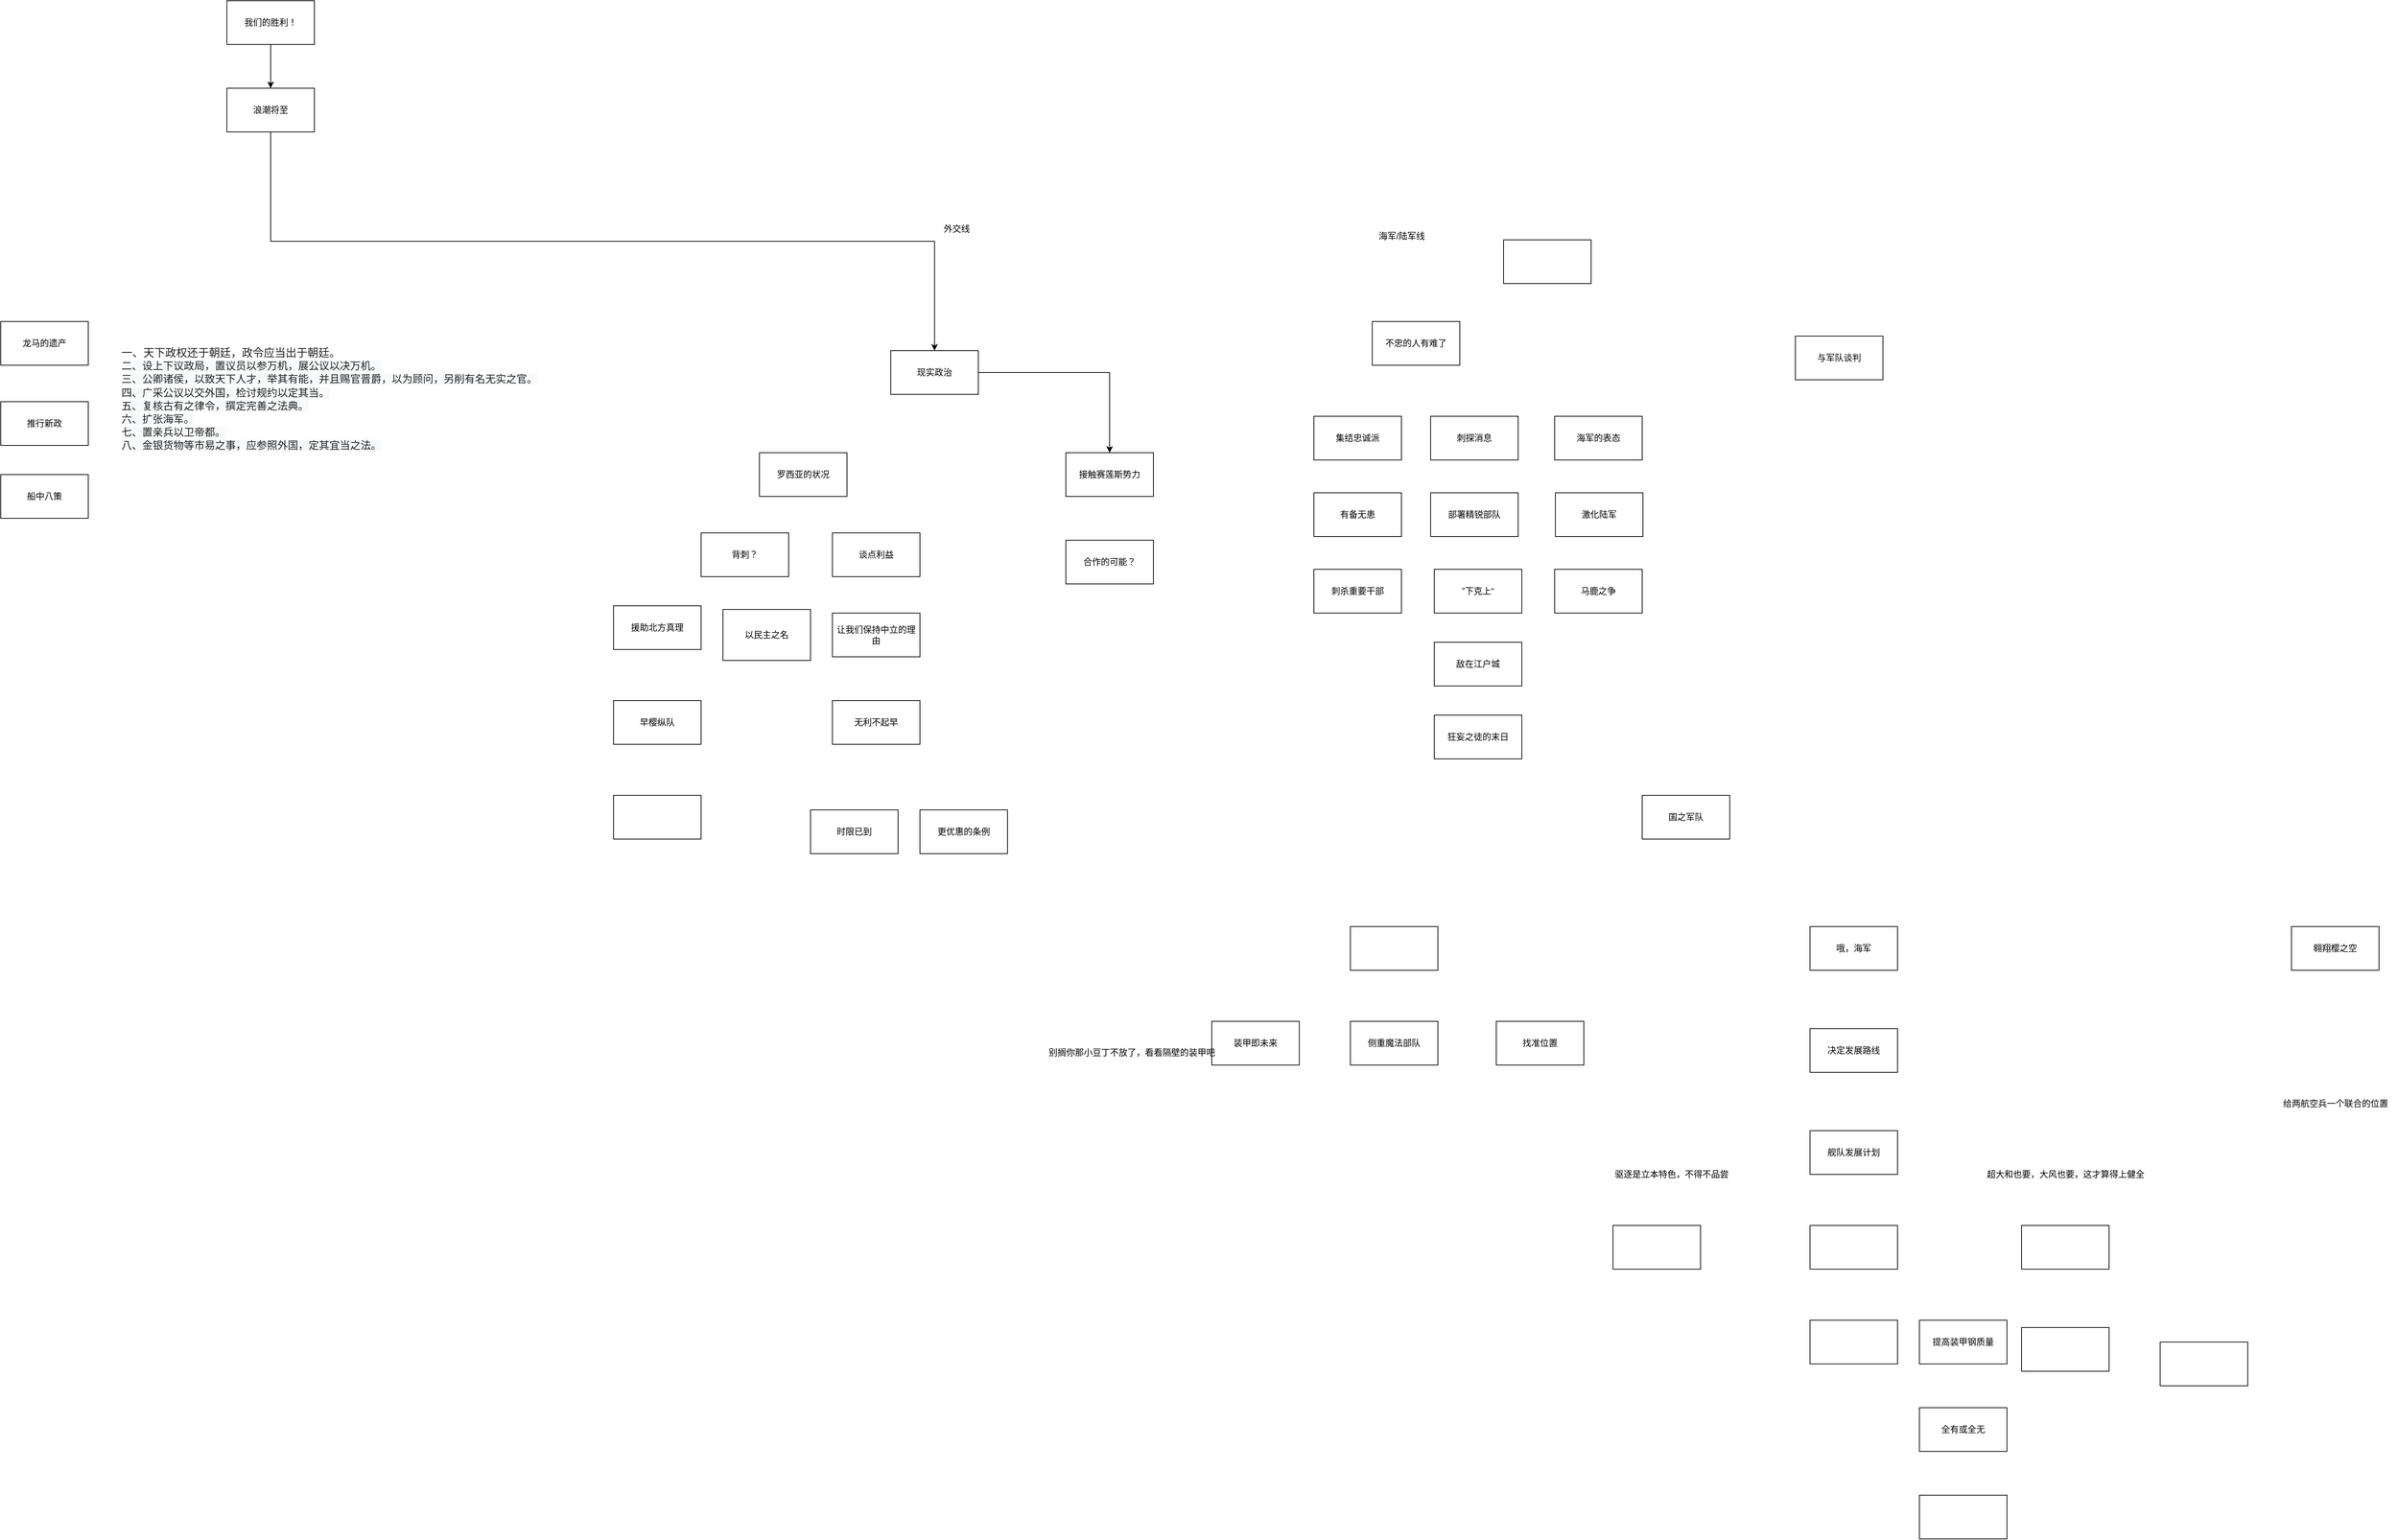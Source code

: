 <mxfile version="21.7.5" type="github">
  <diagram name="第 1 页" id="JlPKs8igPb9OWb3KKn4p">
    <mxGraphModel dx="1884" dy="887" grid="1" gridSize="10" guides="1" tooltips="1" connect="1" arrows="1" fold="1" page="1" pageScale="1" pageWidth="1920" pageHeight="1200" math="0" shadow="0">
      <root>
        <mxCell id="0" />
        <mxCell id="1" parent="0" />
        <mxCell id="HKs2FlNLfid7ec28tHd5-4" style="edgeStyle=orthogonalEdgeStyle;rounded=0;orthogonalLoop=1;jettySize=auto;html=1;" parent="1" source="HKs2FlNLfid7ec28tHd5-1" target="HKs2FlNLfid7ec28tHd5-2" edge="1">
          <mxGeometry relative="1" as="geometry" />
        </mxCell>
        <mxCell id="HKs2FlNLfid7ec28tHd5-1" value="我们的胜利！" style="rounded=0;whiteSpace=wrap;html=1;" parent="1" vertex="1">
          <mxGeometry x="820" y="190" width="120" height="60" as="geometry" />
        </mxCell>
        <mxCell id="HKs2FlNLfid7ec28tHd5-5" style="edgeStyle=orthogonalEdgeStyle;rounded=0;orthogonalLoop=1;jettySize=auto;html=1;exitX=0.5;exitY=1;exitDx=0;exitDy=0;entryX=0.5;entryY=0;entryDx=0;entryDy=0;" parent="1" source="HKs2FlNLfid7ec28tHd5-2" target="HKs2FlNLfid7ec28tHd5-3" edge="1">
          <mxGeometry relative="1" as="geometry" />
        </mxCell>
        <mxCell id="HKs2FlNLfid7ec28tHd5-2" value="浪潮将至" style="rounded=0;whiteSpace=wrap;html=1;" parent="1" vertex="1">
          <mxGeometry x="820" y="310" width="120" height="60" as="geometry" />
        </mxCell>
        <mxCell id="HKs2FlNLfid7ec28tHd5-8" style="edgeStyle=orthogonalEdgeStyle;rounded=0;orthogonalLoop=1;jettySize=auto;html=1;" parent="1" source="HKs2FlNLfid7ec28tHd5-3" target="HKs2FlNLfid7ec28tHd5-7" edge="1">
          <mxGeometry relative="1" as="geometry" />
        </mxCell>
        <mxCell id="HKs2FlNLfid7ec28tHd5-3" value="现实政治" style="rounded=0;whiteSpace=wrap;html=1;" parent="1" vertex="1">
          <mxGeometry x="1730" y="670" width="120" height="60" as="geometry" />
        </mxCell>
        <mxCell id="HKs2FlNLfid7ec28tHd5-6" value="外交线" style="text;html=1;align=center;verticalAlign=middle;resizable=0;points=[];autosize=1;strokeColor=none;fillColor=none;" parent="1" vertex="1">
          <mxGeometry x="1790" y="488" width="60" height="30" as="geometry" />
        </mxCell>
        <mxCell id="HKs2FlNLfid7ec28tHd5-7" value="接触赛莲斯势力" style="rounded=0;whiteSpace=wrap;html=1;" parent="1" vertex="1">
          <mxGeometry x="1970" y="810" width="120" height="60" as="geometry" />
        </mxCell>
        <mxCell id="HKs2FlNLfid7ec28tHd5-9" value="合作的可能？" style="whiteSpace=wrap;html=1;" parent="1" vertex="1">
          <mxGeometry x="1970" y="930" width="120" height="60" as="geometry" />
        </mxCell>
        <mxCell id="HKs2FlNLfid7ec28tHd5-10" value="罗西亚的状况" style="whiteSpace=wrap;html=1;" parent="1" vertex="1">
          <mxGeometry x="1550" y="810" width="120" height="60" as="geometry" />
        </mxCell>
        <mxCell id="HKs2FlNLfid7ec28tHd5-11" value="背刺？" style="whiteSpace=wrap;html=1;" parent="1" vertex="1">
          <mxGeometry x="1470" y="920" width="120" height="60" as="geometry" />
        </mxCell>
        <mxCell id="HKs2FlNLfid7ec28tHd5-12" value="谈点利益" style="whiteSpace=wrap;html=1;" parent="1" vertex="1">
          <mxGeometry x="1650" y="920" width="120" height="60" as="geometry" />
        </mxCell>
        <mxCell id="HKs2FlNLfid7ec28tHd5-13" value="让我们保持中立的理由" style="whiteSpace=wrap;html=1;" parent="1" vertex="1">
          <mxGeometry x="1650" y="1030" width="120" height="60" as="geometry" />
        </mxCell>
        <mxCell id="HKs2FlNLfid7ec28tHd5-14" value="无利不起早" style="whiteSpace=wrap;html=1;" parent="1" vertex="1">
          <mxGeometry x="1650" y="1150" width="120" height="60" as="geometry" />
        </mxCell>
        <mxCell id="HKs2FlNLfid7ec28tHd5-15" value="援助北方真理" style="whiteSpace=wrap;html=1;" parent="1" vertex="1">
          <mxGeometry x="1350" y="1020" width="120" height="60" as="geometry" />
        </mxCell>
        <mxCell id="HKs2FlNLfid7ec28tHd5-16" value="早樱纵队" style="whiteSpace=wrap;html=1;" parent="1" vertex="1">
          <mxGeometry x="1350" y="1150" width="120" height="60" as="geometry" />
        </mxCell>
        <mxCell id="HKs2FlNLfid7ec28tHd5-17" value="" style="whiteSpace=wrap;html=1;" parent="1" vertex="1">
          <mxGeometry x="1350" y="1280" width="120" height="60" as="geometry" />
        </mxCell>
        <mxCell id="HKs2FlNLfid7ec28tHd5-19" value="时限已到" style="whiteSpace=wrap;html=1;" parent="1" vertex="1">
          <mxGeometry x="1620" y="1300" width="120" height="60" as="geometry" />
        </mxCell>
        <mxCell id="HKs2FlNLfid7ec28tHd5-20" value="更优惠的条例" style="whiteSpace=wrap;html=1;" parent="1" vertex="1">
          <mxGeometry x="1770" y="1300" width="120" height="60" as="geometry" />
        </mxCell>
        <mxCell id="HKs2FlNLfid7ec28tHd5-21" value="以民主之名" style="whiteSpace=wrap;html=1;" parent="1" vertex="1">
          <mxGeometry x="1500" y="1025" width="120" height="70" as="geometry" />
        </mxCell>
        <mxCell id="HKs2FlNLfid7ec28tHd5-22" value="龙马的遗产" style="whiteSpace=wrap;html=1;" parent="1" vertex="1">
          <mxGeometry x="510" y="630" width="120" height="60" as="geometry" />
        </mxCell>
        <mxCell id="HKs2FlNLfid7ec28tHd5-24" value="推行新政" style="whiteSpace=wrap;html=1;" parent="1" vertex="1">
          <mxGeometry x="510" y="740" width="120" height="60" as="geometry" />
        </mxCell>
        <mxCell id="HKs2FlNLfid7ec28tHd5-26" value="船中八策" style="whiteSpace=wrap;html=1;" parent="1" vertex="1">
          <mxGeometry x="510" y="840" width="120" height="60" as="geometry" />
        </mxCell>
        <mxCell id="HKs2FlNLfid7ec28tHd5-27" value="&lt;p style=&quot;margin: 0px 0px 0.5em; color: rgb(32, 33, 34); font-family: sans-serif; font-size: 15.008px; text-align: start; background-color: rgb(255, 255, 255);&quot;&gt;一、天下政权还于朝廷，政令应当出于朝廷。&lt;br style=&quot;font-size: 14.258px; background-color: rgb(248, 249, 250);&quot;&gt;&lt;span style=&quot;font-size: 14.258px; background-color: rgb(248, 249, 250);&quot;&gt;二、设上下议政局，置议员以参万机，展公议以决万机。&lt;/span&gt;&lt;br style=&quot;font-size: 14.258px; background-color: rgb(248, 249, 250);&quot;&gt;&lt;span style=&quot;font-size: 14.258px; background-color: rgb(248, 249, 250);&quot;&gt;三、公卿诸侯，以致天下人才，举其有能，并且赐官晋爵，以为顾问，另削有名无实之官。&lt;/span&gt;&lt;br style=&quot;font-size: 14.258px; background-color: rgb(248, 249, 250);&quot;&gt;&lt;span style=&quot;font-size: 14.258px; background-color: rgb(248, 249, 250);&quot;&gt;四、广采公议以交外国，检讨规约以定其当。&lt;/span&gt;&lt;br style=&quot;font-size: 14.258px; background-color: rgb(248, 249, 250);&quot;&gt;&lt;span style=&quot;font-size: 14.258px; background-color: rgb(248, 249, 250);&quot;&gt;五、复核古有之律令，撰定完善之法典。&lt;/span&gt;&lt;br style=&quot;font-size: 14.258px; background-color: rgb(248, 249, 250);&quot;&gt;&lt;span style=&quot;font-size: 14.258px; background-color: rgb(248, 249, 250);&quot;&gt;六、扩张海军。&lt;/span&gt;&lt;br style=&quot;font-size: 14.258px; background-color: rgb(248, 249, 250);&quot;&gt;&lt;span style=&quot;font-size: 14.258px; background-color: rgb(248, 249, 250);&quot;&gt;七、置亲兵以卫帝都。&lt;/span&gt;&lt;br style=&quot;font-size: 14.258px; background-color: rgb(248, 249, 250);&quot;&gt;&lt;span style=&quot;font-size: 14.258px; background-color: rgb(248, 249, 250);&quot;&gt;八、金银货物等市易之事，应参照外国，定其宜当之法。&lt;/span&gt;&lt;br&gt;&lt;/p&gt;" style="text;html=1;align=center;verticalAlign=middle;resizable=0;points=[];autosize=1;strokeColor=none;fillColor=none;" parent="1" vertex="1">
          <mxGeometry x="665" y="655" width="590" height="170" as="geometry" />
        </mxCell>
        <mxCell id="lXyVNuYwYLjohMRoK8uW-1" value="" style="whiteSpace=wrap;html=1;" vertex="1" parent="1">
          <mxGeometry x="2570" y="518" width="120" height="60" as="geometry" />
        </mxCell>
        <mxCell id="lXyVNuYwYLjohMRoK8uW-2" value="海军/陆军线" style="text;html=1;align=center;verticalAlign=middle;resizable=0;points=[];autosize=1;strokeColor=none;fillColor=none;" vertex="1" parent="1">
          <mxGeometry x="2385" y="498" width="90" height="30" as="geometry" />
        </mxCell>
        <mxCell id="lXyVNuYwYLjohMRoK8uW-4" value="与军队谈判" style="whiteSpace=wrap;html=1;" vertex="1" parent="1">
          <mxGeometry x="2970" y="650" width="120" height="60" as="geometry" />
        </mxCell>
        <mxCell id="lXyVNuYwYLjohMRoK8uW-5" value="不忠的人有难了" style="whiteSpace=wrap;html=1;" vertex="1" parent="1">
          <mxGeometry x="2390" y="630" width="120" height="60" as="geometry" />
        </mxCell>
        <mxCell id="lXyVNuYwYLjohMRoK8uW-8" value="刺探消息" style="whiteSpace=wrap;html=1;" vertex="1" parent="1">
          <mxGeometry x="2470" y="760" width="120" height="60" as="geometry" />
        </mxCell>
        <mxCell id="lXyVNuYwYLjohMRoK8uW-9" value="集结忠诚派" style="whiteSpace=wrap;html=1;" vertex="1" parent="1">
          <mxGeometry x="2310" y="760" width="120" height="60" as="geometry" />
        </mxCell>
        <mxCell id="lXyVNuYwYLjohMRoK8uW-10" value="部署精锐部队" style="whiteSpace=wrap;html=1;" vertex="1" parent="1">
          <mxGeometry x="2470" y="865" width="120" height="60" as="geometry" />
        </mxCell>
        <mxCell id="lXyVNuYwYLjohMRoK8uW-11" value="有备无患" style="whiteSpace=wrap;html=1;" vertex="1" parent="1">
          <mxGeometry x="2310" y="865" width="120" height="60" as="geometry" />
        </mxCell>
        <mxCell id="lXyVNuYwYLjohMRoK8uW-12" value="”下克上“" style="whiteSpace=wrap;html=1;" vertex="1" parent="1">
          <mxGeometry x="2475" y="970" width="120" height="60" as="geometry" />
        </mxCell>
        <mxCell id="lXyVNuYwYLjohMRoK8uW-13" value="刺杀重要干部" style="whiteSpace=wrap;html=1;" vertex="1" parent="1">
          <mxGeometry x="2310" y="970" width="120" height="60" as="geometry" />
        </mxCell>
        <mxCell id="lXyVNuYwYLjohMRoK8uW-15" value="狂妄之徒的末日" style="whiteSpace=wrap;html=1;" vertex="1" parent="1">
          <mxGeometry x="2475" y="1170" width="120" height="60" as="geometry" />
        </mxCell>
        <mxCell id="lXyVNuYwYLjohMRoK8uW-16" value="海军的表态" style="whiteSpace=wrap;html=1;" vertex="1" parent="1">
          <mxGeometry x="2640" y="760" width="120" height="60" as="geometry" />
        </mxCell>
        <mxCell id="lXyVNuYwYLjohMRoK8uW-17" value="激化陆军" style="whiteSpace=wrap;html=1;" vertex="1" parent="1">
          <mxGeometry x="2641" y="865" width="120" height="60" as="geometry" />
        </mxCell>
        <mxCell id="lXyVNuYwYLjohMRoK8uW-18" value="马鹿之争" style="whiteSpace=wrap;html=1;" vertex="1" parent="1">
          <mxGeometry x="2640" y="970" width="120" height="60" as="geometry" />
        </mxCell>
        <mxCell id="lXyVNuYwYLjohMRoK8uW-19" value="敌在江户城" style="whiteSpace=wrap;html=1;" vertex="1" parent="1">
          <mxGeometry x="2475" y="1070" width="120" height="60" as="geometry" />
        </mxCell>
        <mxCell id="lXyVNuYwYLjohMRoK8uW-20" value="国之军队" style="whiteSpace=wrap;html=1;" vertex="1" parent="1">
          <mxGeometry x="2760" y="1280" width="120" height="60" as="geometry" />
        </mxCell>
        <mxCell id="lXyVNuYwYLjohMRoK8uW-21" value="" style="whiteSpace=wrap;html=1;" vertex="1" parent="1">
          <mxGeometry x="2360" y="1460" width="120" height="60" as="geometry" />
        </mxCell>
        <mxCell id="lXyVNuYwYLjohMRoK8uW-22" value="翱翔樱之空" style="whiteSpace=wrap;html=1;" vertex="1" parent="1">
          <mxGeometry x="3650" y="1460" width="120" height="60" as="geometry" />
        </mxCell>
        <mxCell id="lXyVNuYwYLjohMRoK8uW-23" value="哦，海军" style="whiteSpace=wrap;html=1;" vertex="1" parent="1">
          <mxGeometry x="2990" y="1460" width="120" height="60" as="geometry" />
        </mxCell>
        <mxCell id="lXyVNuYwYLjohMRoK8uW-24" value="装甲即未来" style="whiteSpace=wrap;html=1;" vertex="1" parent="1">
          <mxGeometry x="2170" y="1590" width="120" height="60" as="geometry" />
        </mxCell>
        <mxCell id="lXyVNuYwYLjohMRoK8uW-25" value="侧重魔法部队" style="whiteSpace=wrap;html=1;" vertex="1" parent="1">
          <mxGeometry x="2360" y="1590" width="120" height="60" as="geometry" />
        </mxCell>
        <mxCell id="lXyVNuYwYLjohMRoK8uW-26" value="找准位置" style="whiteSpace=wrap;html=1;" vertex="1" parent="1">
          <mxGeometry x="2560" y="1590" width="120" height="60" as="geometry" />
        </mxCell>
        <mxCell id="lXyVNuYwYLjohMRoK8uW-27" value="决定发展路线" style="whiteSpace=wrap;html=1;" vertex="1" parent="1">
          <mxGeometry x="2990" y="1600" width="120" height="60" as="geometry" />
        </mxCell>
        <mxCell id="lXyVNuYwYLjohMRoK8uW-28" value="舰队发展计划" style="whiteSpace=wrap;html=1;" vertex="1" parent="1">
          <mxGeometry x="2990" y="1740" width="120" height="60" as="geometry" />
        </mxCell>
        <mxCell id="lXyVNuYwYLjohMRoK8uW-29" value="" style="whiteSpace=wrap;html=1;" vertex="1" parent="1">
          <mxGeometry x="2720" y="1870" width="120" height="60" as="geometry" />
        </mxCell>
        <mxCell id="lXyVNuYwYLjohMRoK8uW-30" value="" style="whiteSpace=wrap;html=1;" vertex="1" parent="1">
          <mxGeometry x="2990" y="1870" width="120" height="60" as="geometry" />
        </mxCell>
        <mxCell id="lXyVNuYwYLjohMRoK8uW-31" value="" style="whiteSpace=wrap;html=1;" vertex="1" parent="1">
          <mxGeometry x="3280" y="1870" width="120" height="60" as="geometry" />
        </mxCell>
        <mxCell id="lXyVNuYwYLjohMRoK8uW-32" value="驱逐是立本特色，不得不品尝" style="text;html=1;align=center;verticalAlign=middle;resizable=0;points=[];autosize=1;strokeColor=none;fillColor=none;" vertex="1" parent="1">
          <mxGeometry x="2710" y="1785" width="180" height="30" as="geometry" />
        </mxCell>
        <mxCell id="lXyVNuYwYLjohMRoK8uW-34" value="超大和也要，大风也要，这才算得上健全" style="text;html=1;align=center;verticalAlign=middle;resizable=0;points=[];autosize=1;strokeColor=none;fillColor=none;" vertex="1" parent="1">
          <mxGeometry x="3220" y="1785" width="240" height="30" as="geometry" />
        </mxCell>
        <mxCell id="lXyVNuYwYLjohMRoK8uW-35" value="别搁你那小豆丁不放了，看看隔壁的装甲吧" style="text;html=1;align=center;verticalAlign=middle;resizable=0;points=[];autosize=1;strokeColor=none;fillColor=none;" vertex="1" parent="1">
          <mxGeometry x="1935" y="1618" width="250" height="30" as="geometry" />
        </mxCell>
        <mxCell id="lXyVNuYwYLjohMRoK8uW-38" value="" style="whiteSpace=wrap;html=1;" vertex="1" parent="1">
          <mxGeometry x="3470" y="2030" width="120" height="60" as="geometry" />
        </mxCell>
        <mxCell id="lXyVNuYwYLjohMRoK8uW-39" value="" style="whiteSpace=wrap;html=1;" vertex="1" parent="1">
          <mxGeometry x="2990" y="2000" width="120" height="60" as="geometry" />
        </mxCell>
        <mxCell id="lXyVNuYwYLjohMRoK8uW-40" value="" style="whiteSpace=wrap;html=1;" vertex="1" parent="1">
          <mxGeometry x="3280" y="2010" width="120" height="60" as="geometry" />
        </mxCell>
        <mxCell id="lXyVNuYwYLjohMRoK8uW-41" value="提高装甲钢质量" style="whiteSpace=wrap;html=1;" vertex="1" parent="1">
          <mxGeometry x="3140" y="2000" width="120" height="60" as="geometry" />
        </mxCell>
        <mxCell id="lXyVNuYwYLjohMRoK8uW-42" value="全有或全无" style="whiteSpace=wrap;html=1;" vertex="1" parent="1">
          <mxGeometry x="3140" y="2120" width="120" height="60" as="geometry" />
        </mxCell>
        <mxCell id="lXyVNuYwYLjohMRoK8uW-43" value="" style="whiteSpace=wrap;html=1;" vertex="1" parent="1">
          <mxGeometry x="3140" y="2240" width="120" height="60" as="geometry" />
        </mxCell>
        <mxCell id="lXyVNuYwYLjohMRoK8uW-44" value="给两航空兵一个联合的位置" style="text;html=1;align=center;verticalAlign=middle;resizable=0;points=[];autosize=1;strokeColor=none;fillColor=none;" vertex="1" parent="1">
          <mxGeometry x="3625" y="1688" width="170" height="30" as="geometry" />
        </mxCell>
      </root>
    </mxGraphModel>
  </diagram>
</mxfile>
